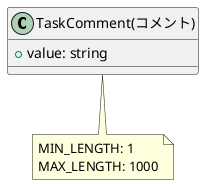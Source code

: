 @startuml TaskComment
class "TaskComment(コメント)" as TaskComment {
    + value: string
}

note bottom of TaskComment
    MIN_LENGTH: 1
    MAX_LENGTH: 1000
end note
@enduml